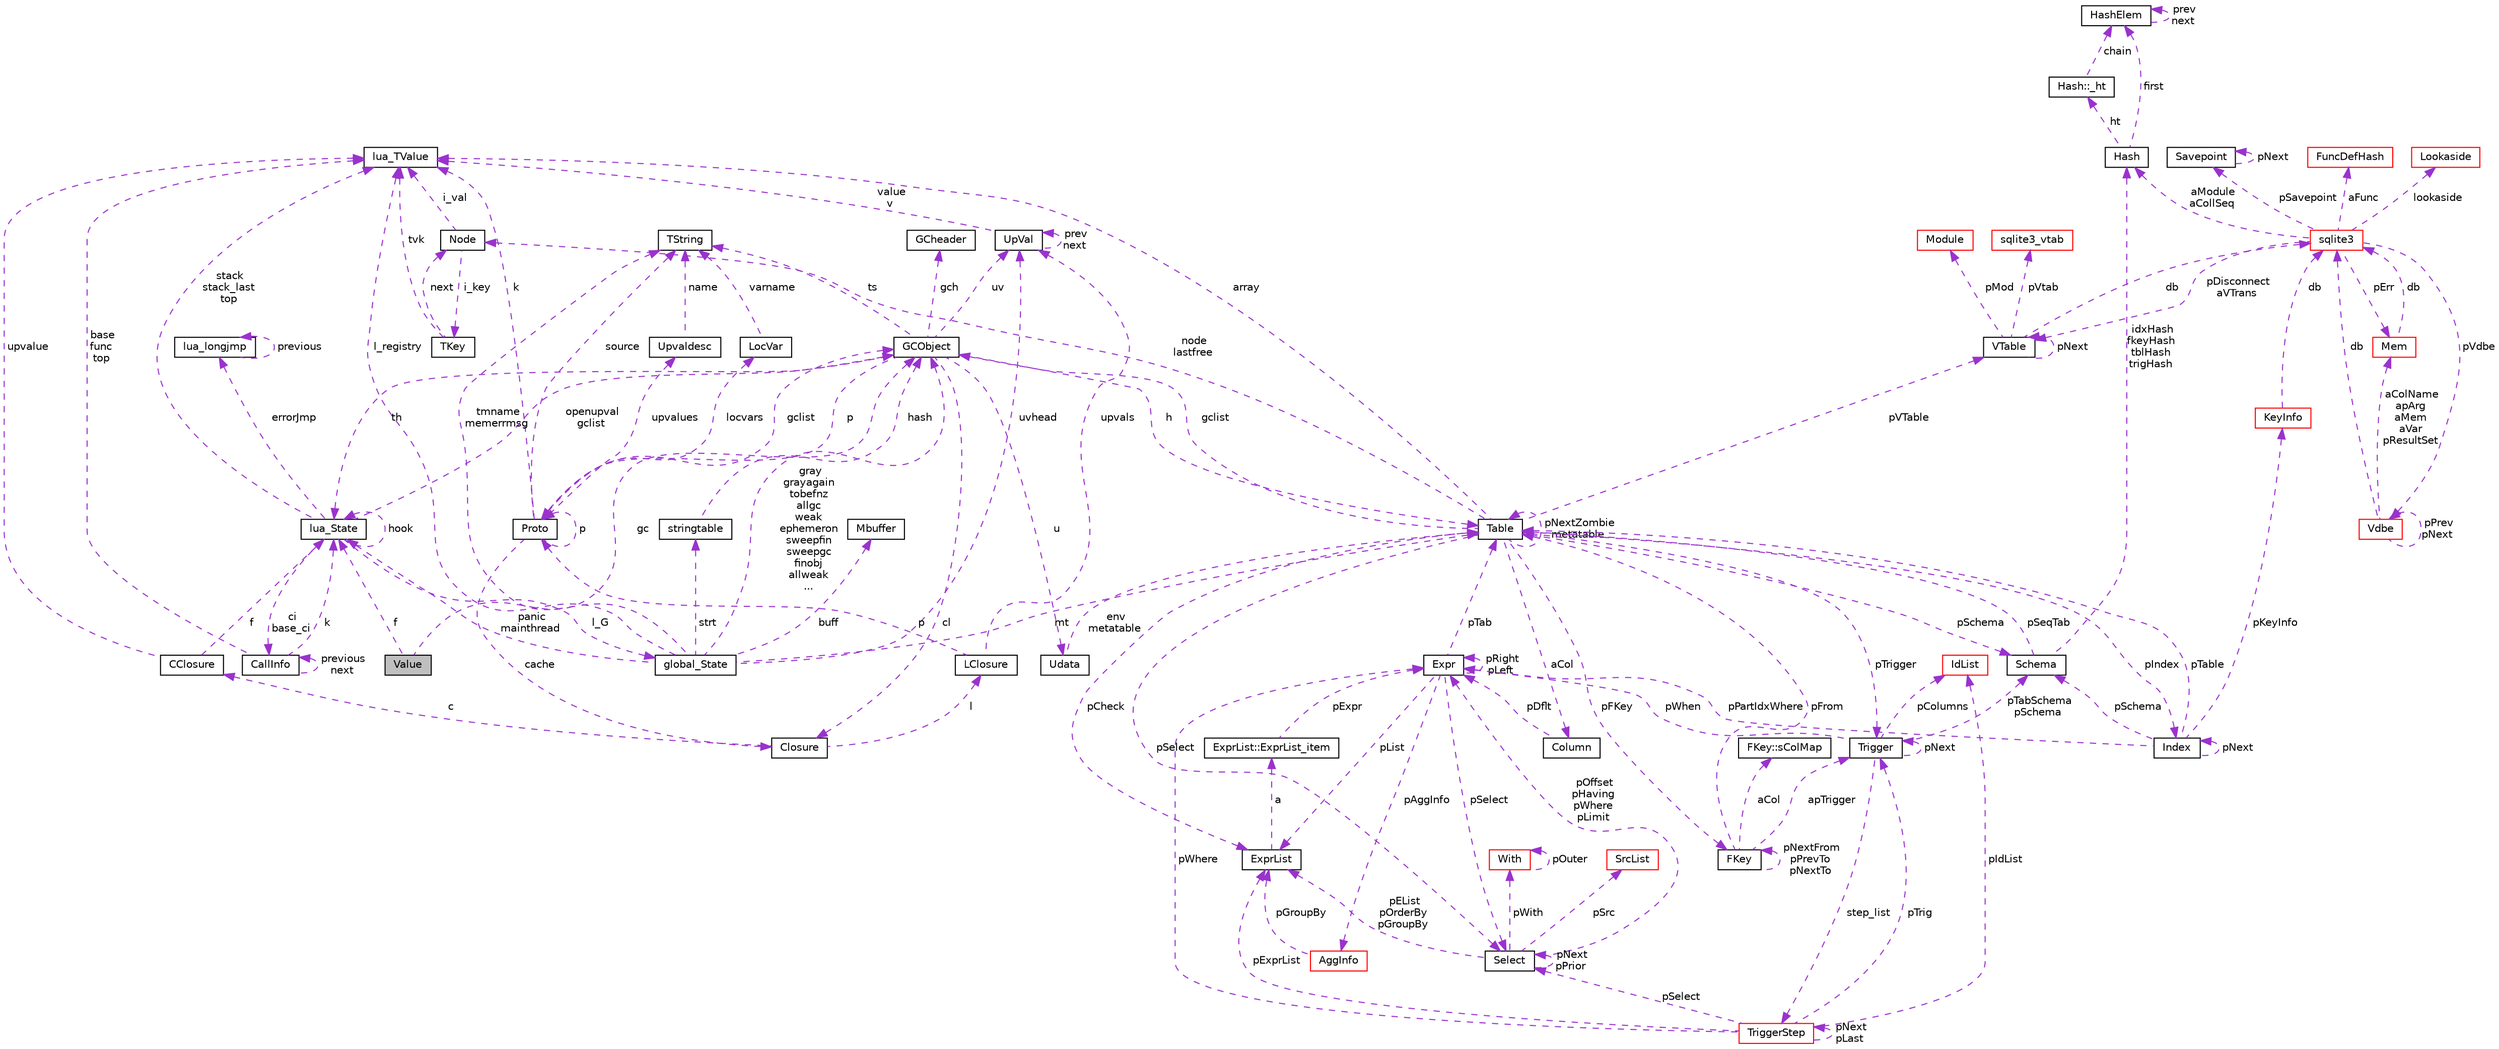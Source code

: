 digraph "Value"
{
  edge [fontname="Helvetica",fontsize="10",labelfontname="Helvetica",labelfontsize="10"];
  node [fontname="Helvetica",fontsize="10",shape=record];
  Node1 [label="Value",height=0.2,width=0.4,color="black", fillcolor="grey75", style="filled", fontcolor="black"];
  Node2 -> Node1 [dir="back",color="darkorchid3",fontsize="10",style="dashed",label=" gc" ,fontname="Helvetica"];
  Node2 [label="GCObject",height=0.2,width=0.4,color="black", fillcolor="white", style="filled",URL="$union_g_c_object.html"];
  Node3 -> Node2 [dir="back",color="darkorchid3",fontsize="10",style="dashed",label=" uv" ,fontname="Helvetica"];
  Node3 [label="UpVal",height=0.2,width=0.4,color="black", fillcolor="white", style="filled",URL="$struct_up_val.html"];
  Node3 -> Node3 [dir="back",color="darkorchid3",fontsize="10",style="dashed",label=" prev\nnext" ,fontname="Helvetica"];
  Node4 -> Node3 [dir="back",color="darkorchid3",fontsize="10",style="dashed",label=" value\nv" ,fontname="Helvetica"];
  Node4 [label="lua_TValue",height=0.2,width=0.4,color="black", fillcolor="white", style="filled",URL="$structlua___t_value.html"];
  Node5 -> Node2 [dir="back",color="darkorchid3",fontsize="10",style="dashed",label=" p" ,fontname="Helvetica"];
  Node5 [label="Proto",height=0.2,width=0.4,color="black", fillcolor="white", style="filled",URL="$struct_proto.html"];
  Node4 -> Node5 [dir="back",color="darkorchid3",fontsize="10",style="dashed",label=" k" ,fontname="Helvetica"];
  Node5 -> Node5 [dir="back",color="darkorchid3",fontsize="10",style="dashed",label=" p" ,fontname="Helvetica"];
  Node6 -> Node5 [dir="back",color="darkorchid3",fontsize="10",style="dashed",label=" locvars" ,fontname="Helvetica"];
  Node6 [label="LocVar",height=0.2,width=0.4,color="black", fillcolor="white", style="filled",URL="$struct_loc_var.html"];
  Node7 -> Node6 [dir="back",color="darkorchid3",fontsize="10",style="dashed",label=" varname" ,fontname="Helvetica"];
  Node7 [label="TString",height=0.2,width=0.4,color="black", fillcolor="white", style="filled",URL="$union_t_string.html"];
  Node7 -> Node5 [dir="back",color="darkorchid3",fontsize="10",style="dashed",label=" source" ,fontname="Helvetica"];
  Node8 -> Node5 [dir="back",color="darkorchid3",fontsize="10",style="dashed",label=" cache" ,fontname="Helvetica"];
  Node8 [label="Closure",height=0.2,width=0.4,color="black", fillcolor="white", style="filled",URL="$union_closure.html"];
  Node9 -> Node8 [dir="back",color="darkorchid3",fontsize="10",style="dashed",label=" c" ,fontname="Helvetica"];
  Node9 [label="CClosure",height=0.2,width=0.4,color="black", fillcolor="white", style="filled",URL="$struct_c_closure.html"];
  Node4 -> Node9 [dir="back",color="darkorchid3",fontsize="10",style="dashed",label=" upvalue" ,fontname="Helvetica"];
  Node10 -> Node9 [dir="back",color="darkorchid3",fontsize="10",style="dashed",label=" f" ,fontname="Helvetica"];
  Node10 [label="lua_State",height=0.2,width=0.4,color="black", fillcolor="white", style="filled",URL="$structlua___state.html"];
  Node4 -> Node10 [dir="back",color="darkorchid3",fontsize="10",style="dashed",label=" stack\nstack_last\ntop" ,fontname="Helvetica"];
  Node11 -> Node10 [dir="back",color="darkorchid3",fontsize="10",style="dashed",label=" errorJmp" ,fontname="Helvetica"];
  Node11 [label="lua_longjmp",height=0.2,width=0.4,color="black", fillcolor="white", style="filled",URL="$structlua__longjmp.html"];
  Node11 -> Node11 [dir="back",color="darkorchid3",fontsize="10",style="dashed",label=" previous" ,fontname="Helvetica"];
  Node12 -> Node10 [dir="back",color="darkorchid3",fontsize="10",style="dashed",label=" l_G" ,fontname="Helvetica"];
  Node12 [label="global_State",height=0.2,width=0.4,color="black", fillcolor="white", style="filled",URL="$structglobal___state.html"];
  Node3 -> Node12 [dir="back",color="darkorchid3",fontsize="10",style="dashed",label=" uvhead" ,fontname="Helvetica"];
  Node4 -> Node12 [dir="back",color="darkorchid3",fontsize="10",style="dashed",label=" l_registry" ,fontname="Helvetica"];
  Node13 -> Node12 [dir="back",color="darkorchid3",fontsize="10",style="dashed",label=" strt" ,fontname="Helvetica"];
  Node13 [label="stringtable",height=0.2,width=0.4,color="black", fillcolor="white", style="filled",URL="$structstringtable.html"];
  Node2 -> Node13 [dir="back",color="darkorchid3",fontsize="10",style="dashed",label=" hash" ,fontname="Helvetica"];
  Node7 -> Node12 [dir="back",color="darkorchid3",fontsize="10",style="dashed",label=" tmname\nmemerrmsg" ,fontname="Helvetica"];
  Node14 -> Node12 [dir="back",color="darkorchid3",fontsize="10",style="dashed",label=" mt" ,fontname="Helvetica"];
  Node14 [label="Table",height=0.2,width=0.4,color="black", fillcolor="white", style="filled",URL="$struct_table.html"];
  Node15 -> Node14 [dir="back",color="darkorchid3",fontsize="10",style="dashed",label=" node\nlastfree" ,fontname="Helvetica"];
  Node15 [label="Node",height=0.2,width=0.4,color="black", fillcolor="white", style="filled",URL="$struct_node.html"];
  Node4 -> Node15 [dir="back",color="darkorchid3",fontsize="10",style="dashed",label=" i_val" ,fontname="Helvetica"];
  Node16 -> Node15 [dir="back",color="darkorchid3",fontsize="10",style="dashed",label=" i_key" ,fontname="Helvetica"];
  Node16 [label="TKey",height=0.2,width=0.4,color="black", fillcolor="white", style="filled",URL="$union_t_key.html"];
  Node15 -> Node16 [dir="back",color="darkorchid3",fontsize="10",style="dashed",label=" next" ,fontname="Helvetica"];
  Node4 -> Node16 [dir="back",color="darkorchid3",fontsize="10",style="dashed",label=" tvk" ,fontname="Helvetica"];
  Node17 -> Node14 [dir="back",color="darkorchid3",fontsize="10",style="dashed",label=" pSchema" ,fontname="Helvetica"];
  Node17 [label="Schema",height=0.2,width=0.4,color="black", fillcolor="white", style="filled",URL="$struct_schema.html"];
  Node14 -> Node17 [dir="back",color="darkorchid3",fontsize="10",style="dashed",label=" pSeqTab" ,fontname="Helvetica"];
  Node18 -> Node17 [dir="back",color="darkorchid3",fontsize="10",style="dashed",label=" idxHash\nfkeyHash\ntblHash\ntrigHash" ,fontname="Helvetica"];
  Node18 [label="Hash",height=0.2,width=0.4,color="black", fillcolor="white", style="filled",URL="$struct_hash.html"];
  Node19 -> Node18 [dir="back",color="darkorchid3",fontsize="10",style="dashed",label=" ht" ,fontname="Helvetica"];
  Node19 [label="Hash::_ht",height=0.2,width=0.4,color="black", fillcolor="white", style="filled",URL="$struct_hash_1_1__ht.html"];
  Node20 -> Node19 [dir="back",color="darkorchid3",fontsize="10",style="dashed",label=" chain" ,fontname="Helvetica"];
  Node20 [label="HashElem",height=0.2,width=0.4,color="black", fillcolor="white", style="filled",URL="$struct_hash_elem.html"];
  Node20 -> Node20 [dir="back",color="darkorchid3",fontsize="10",style="dashed",label=" prev\nnext" ,fontname="Helvetica"];
  Node20 -> Node18 [dir="back",color="darkorchid3",fontsize="10",style="dashed",label=" first" ,fontname="Helvetica"];
  Node4 -> Node14 [dir="back",color="darkorchid3",fontsize="10",style="dashed",label=" array" ,fontname="Helvetica"];
  Node21 -> Node14 [dir="back",color="darkorchid3",fontsize="10",style="dashed",label=" aCol" ,fontname="Helvetica"];
  Node21 [label="Column",height=0.2,width=0.4,color="black", fillcolor="white", style="filled",URL="$struct_column.html"];
  Node22 -> Node21 [dir="back",color="darkorchid3",fontsize="10",style="dashed",label=" pDflt" ,fontname="Helvetica"];
  Node22 [label="Expr",height=0.2,width=0.4,color="black", fillcolor="white", style="filled",URL="$struct_expr.html"];
  Node23 -> Node22 [dir="back",color="darkorchid3",fontsize="10",style="dashed",label=" pAggInfo" ,fontname="Helvetica"];
  Node23 [label="AggInfo",height=0.2,width=0.4,color="red", fillcolor="white", style="filled",URL="$struct_agg_info.html"];
  Node24 -> Node23 [dir="back",color="darkorchid3",fontsize="10",style="dashed",label=" pGroupBy" ,fontname="Helvetica"];
  Node24 [label="ExprList",height=0.2,width=0.4,color="black", fillcolor="white", style="filled",URL="$struct_expr_list.html"];
  Node25 -> Node24 [dir="back",color="darkorchid3",fontsize="10",style="dashed",label=" a" ,fontname="Helvetica"];
  Node25 [label="ExprList::ExprList_item",height=0.2,width=0.4,color="black", fillcolor="white", style="filled",URL="$struct_expr_list_1_1_expr_list__item.html"];
  Node22 -> Node25 [dir="back",color="darkorchid3",fontsize="10",style="dashed",label=" pExpr" ,fontname="Helvetica"];
  Node22 -> Node22 [dir="back",color="darkorchid3",fontsize="10",style="dashed",label=" pRight\npLeft" ,fontname="Helvetica"];
  Node14 -> Node22 [dir="back",color="darkorchid3",fontsize="10",style="dashed",label=" pTab" ,fontname="Helvetica"];
  Node26 -> Node22 [dir="back",color="darkorchid3",fontsize="10",style="dashed",label=" pSelect" ,fontname="Helvetica"];
  Node26 [label="Select",height=0.2,width=0.4,color="black", fillcolor="white", style="filled",URL="$struct_select.html"];
  Node22 -> Node26 [dir="back",color="darkorchid3",fontsize="10",style="dashed",label=" pOffset\npHaving\npWhere\npLimit" ,fontname="Helvetica"];
  Node27 -> Node26 [dir="back",color="darkorchid3",fontsize="10",style="dashed",label=" pWith" ,fontname="Helvetica"];
  Node27 [label="With",height=0.2,width=0.4,color="red", fillcolor="white", style="filled",URL="$struct_with.html"];
  Node27 -> Node27 [dir="back",color="darkorchid3",fontsize="10",style="dashed",label=" pOuter" ,fontname="Helvetica"];
  Node26 -> Node26 [dir="back",color="darkorchid3",fontsize="10",style="dashed",label=" pNext\npPrior" ,fontname="Helvetica"];
  Node28 -> Node26 [dir="back",color="darkorchid3",fontsize="10",style="dashed",label=" pSrc" ,fontname="Helvetica"];
  Node28 [label="SrcList",height=0.2,width=0.4,color="red", fillcolor="white", style="filled",URL="$struct_src_list.html"];
  Node24 -> Node26 [dir="back",color="darkorchid3",fontsize="10",style="dashed",label=" pEList\npOrderBy\npGroupBy" ,fontname="Helvetica"];
  Node24 -> Node22 [dir="back",color="darkorchid3",fontsize="10",style="dashed",label=" pList" ,fontname="Helvetica"];
  Node29 -> Node14 [dir="back",color="darkorchid3",fontsize="10",style="dashed",label=" pFKey" ,fontname="Helvetica"];
  Node29 [label="FKey",height=0.2,width=0.4,color="black", fillcolor="white", style="filled",URL="$struct_f_key.html"];
  Node30 -> Node29 [dir="back",color="darkorchid3",fontsize="10",style="dashed",label=" aCol" ,fontname="Helvetica"];
  Node30 [label="FKey::sColMap",height=0.2,width=0.4,color="black", fillcolor="white", style="filled",URL="$struct_f_key_1_1s_col_map.html"];
  Node29 -> Node29 [dir="back",color="darkorchid3",fontsize="10",style="dashed",label=" pNextFrom\npPrevTo\npNextTo" ,fontname="Helvetica"];
  Node14 -> Node29 [dir="back",color="darkorchid3",fontsize="10",style="dashed",label=" pFrom" ,fontname="Helvetica"];
  Node31 -> Node29 [dir="back",color="darkorchid3",fontsize="10",style="dashed",label=" apTrigger" ,fontname="Helvetica"];
  Node31 [label="Trigger",height=0.2,width=0.4,color="black", fillcolor="white", style="filled",URL="$struct_trigger.html"];
  Node32 -> Node31 [dir="back",color="darkorchid3",fontsize="10",style="dashed",label=" step_list" ,fontname="Helvetica"];
  Node32 [label="TriggerStep",height=0.2,width=0.4,color="red", fillcolor="white", style="filled",URL="$struct_trigger_step.html"];
  Node32 -> Node32 [dir="back",color="darkorchid3",fontsize="10",style="dashed",label=" pNext\npLast" ,fontname="Helvetica"];
  Node22 -> Node32 [dir="back",color="darkorchid3",fontsize="10",style="dashed",label=" pWhere" ,fontname="Helvetica"];
  Node33 -> Node32 [dir="back",color="darkorchid3",fontsize="10",style="dashed",label=" pIdList" ,fontname="Helvetica"];
  Node33 [label="IdList",height=0.2,width=0.4,color="red", fillcolor="white", style="filled",URL="$struct_id_list.html"];
  Node26 -> Node32 [dir="back",color="darkorchid3",fontsize="10",style="dashed",label=" pSelect" ,fontname="Helvetica"];
  Node31 -> Node32 [dir="back",color="darkorchid3",fontsize="10",style="dashed",label=" pTrig" ,fontname="Helvetica"];
  Node24 -> Node32 [dir="back",color="darkorchid3",fontsize="10",style="dashed",label=" pExprList" ,fontname="Helvetica"];
  Node17 -> Node31 [dir="back",color="darkorchid3",fontsize="10",style="dashed",label=" pTabSchema\npSchema" ,fontname="Helvetica"];
  Node22 -> Node31 [dir="back",color="darkorchid3",fontsize="10",style="dashed",label=" pWhen" ,fontname="Helvetica"];
  Node33 -> Node31 [dir="back",color="darkorchid3",fontsize="10",style="dashed",label=" pColumns" ,fontname="Helvetica"];
  Node31 -> Node31 [dir="back",color="darkorchid3",fontsize="10",style="dashed",label=" pNext" ,fontname="Helvetica"];
  Node34 -> Node14 [dir="back",color="darkorchid3",fontsize="10",style="dashed",label=" pVTable" ,fontname="Helvetica"];
  Node34 [label="VTable",height=0.2,width=0.4,color="black", fillcolor="white", style="filled",URL="$struct_v_table.html"];
  Node35 -> Node34 [dir="back",color="darkorchid3",fontsize="10",style="dashed",label=" db" ,fontname="Helvetica"];
  Node35 [label="sqlite3",height=0.2,width=0.4,color="red", fillcolor="white", style="filled",URL="$structsqlite3.html"];
  Node36 -> Node35 [dir="back",color="darkorchid3",fontsize="10",style="dashed",label=" pErr" ,fontname="Helvetica"];
  Node36 [label="Mem",height=0.2,width=0.4,color="red", fillcolor="white", style="filled",URL="$struct_mem.html"];
  Node35 -> Node36 [dir="back",color="darkorchid3",fontsize="10",style="dashed",label=" db" ,fontname="Helvetica"];
  Node37 -> Node35 [dir="back",color="darkorchid3",fontsize="10",style="dashed",label=" pVdbe" ,fontname="Helvetica"];
  Node37 [label="Vdbe",height=0.2,width=0.4,color="red", fillcolor="white", style="filled",URL="$struct_vdbe.html"];
  Node37 -> Node37 [dir="back",color="darkorchid3",fontsize="10",style="dashed",label=" pPrev\npNext" ,fontname="Helvetica"];
  Node36 -> Node37 [dir="back",color="darkorchid3",fontsize="10",style="dashed",label=" aColName\napArg\naMem\naVar\npResultSet" ,fontname="Helvetica"];
  Node35 -> Node37 [dir="back",color="darkorchid3",fontsize="10",style="dashed",label=" db" ,fontname="Helvetica"];
  Node38 -> Node35 [dir="back",color="darkorchid3",fontsize="10",style="dashed",label=" pSavepoint" ,fontname="Helvetica"];
  Node38 [label="Savepoint",height=0.2,width=0.4,color="black", fillcolor="white", style="filled",URL="$struct_savepoint.html"];
  Node38 -> Node38 [dir="back",color="darkorchid3",fontsize="10",style="dashed",label=" pNext" ,fontname="Helvetica"];
  Node39 -> Node35 [dir="back",color="darkorchid3",fontsize="10",style="dashed",label=" aFunc" ,fontname="Helvetica"];
  Node39 [label="FuncDefHash",height=0.2,width=0.4,color="red", fillcolor="white", style="filled",URL="$struct_func_def_hash.html"];
  Node40 -> Node35 [dir="back",color="darkorchid3",fontsize="10",style="dashed",label=" lookaside" ,fontname="Helvetica"];
  Node40 [label="Lookaside",height=0.2,width=0.4,color="red", fillcolor="white", style="filled",URL="$struct_lookaside.html"];
  Node34 -> Node35 [dir="back",color="darkorchid3",fontsize="10",style="dashed",label=" pDisconnect\naVTrans" ,fontname="Helvetica"];
  Node18 -> Node35 [dir="back",color="darkorchid3",fontsize="10",style="dashed",label=" aModule\naCollSeq" ,fontname="Helvetica"];
  Node34 -> Node34 [dir="back",color="darkorchid3",fontsize="10",style="dashed",label=" pNext" ,fontname="Helvetica"];
  Node41 -> Node34 [dir="back",color="darkorchid3",fontsize="10",style="dashed",label=" pMod" ,fontname="Helvetica"];
  Node41 [label="Module",height=0.2,width=0.4,color="red", fillcolor="white", style="filled",URL="$struct_module.html"];
  Node42 -> Node34 [dir="back",color="darkorchid3",fontsize="10",style="dashed",label=" pVtab" ,fontname="Helvetica"];
  Node42 [label="sqlite3_vtab",height=0.2,width=0.4,color="red", fillcolor="white", style="filled",URL="$structsqlite3__vtab.html"];
  Node14 -> Node14 [dir="back",color="darkorchid3",fontsize="10",style="dashed",label=" pNextZombie\nmetatable" ,fontname="Helvetica"];
  Node31 -> Node14 [dir="back",color="darkorchid3",fontsize="10",style="dashed",label=" pTrigger" ,fontname="Helvetica"];
  Node26 -> Node14 [dir="back",color="darkorchid3",fontsize="10",style="dashed",label=" pSelect" ,fontname="Helvetica"];
  Node2 -> Node14 [dir="back",color="darkorchid3",fontsize="10",style="dashed",label=" gclist" ,fontname="Helvetica"];
  Node24 -> Node14 [dir="back",color="darkorchid3",fontsize="10",style="dashed",label=" pCheck" ,fontname="Helvetica"];
  Node43 -> Node14 [dir="back",color="darkorchid3",fontsize="10",style="dashed",label=" pIndex" ,fontname="Helvetica"];
  Node43 [label="Index",height=0.2,width=0.4,color="black", fillcolor="white", style="filled",URL="$struct_index.html"];
  Node17 -> Node43 [dir="back",color="darkorchid3",fontsize="10",style="dashed",label=" pSchema" ,fontname="Helvetica"];
  Node22 -> Node43 [dir="back",color="darkorchid3",fontsize="10",style="dashed",label=" pPartIdxWhere" ,fontname="Helvetica"];
  Node14 -> Node43 [dir="back",color="darkorchid3",fontsize="10",style="dashed",label=" pTable" ,fontname="Helvetica"];
  Node44 -> Node43 [dir="back",color="darkorchid3",fontsize="10",style="dashed",label=" pKeyInfo" ,fontname="Helvetica"];
  Node44 [label="KeyInfo",height=0.2,width=0.4,color="red", fillcolor="white", style="filled",URL="$struct_key_info.html"];
  Node35 -> Node44 [dir="back",color="darkorchid3",fontsize="10",style="dashed",label=" db" ,fontname="Helvetica"];
  Node43 -> Node43 [dir="back",color="darkorchid3",fontsize="10",style="dashed",label=" pNext" ,fontname="Helvetica"];
  Node2 -> Node12 [dir="back",color="darkorchid3",fontsize="10",style="dashed",label=" gray\ngrayagain\ntobefnz\nallgc\nweak\nephemeron\nsweepfin\nsweepgc\nfinobj\nallweak\n..." ,fontname="Helvetica"];
  Node10 -> Node12 [dir="back",color="darkorchid3",fontsize="10",style="dashed",label=" panic\nmainthread" ,fontname="Helvetica"];
  Node45 -> Node12 [dir="back",color="darkorchid3",fontsize="10",style="dashed",label=" buff" ,fontname="Helvetica"];
  Node45 [label="Mbuffer",height=0.2,width=0.4,color="black", fillcolor="white", style="filled",URL="$struct_mbuffer.html"];
  Node2 -> Node10 [dir="back",color="darkorchid3",fontsize="10",style="dashed",label=" openupval\ngclist" ,fontname="Helvetica"];
  Node10 -> Node10 [dir="back",color="darkorchid3",fontsize="10",style="dashed",label=" hook" ,fontname="Helvetica"];
  Node46 -> Node10 [dir="back",color="darkorchid3",fontsize="10",style="dashed",label=" ci\nbase_ci" ,fontname="Helvetica"];
  Node46 [label="CallInfo",height=0.2,width=0.4,color="black", fillcolor="white", style="filled",URL="$struct_call_info.html"];
  Node4 -> Node46 [dir="back",color="darkorchid3",fontsize="10",style="dashed",label=" base\nfunc\ntop" ,fontname="Helvetica"];
  Node10 -> Node46 [dir="back",color="darkorchid3",fontsize="10",style="dashed",label=" k" ,fontname="Helvetica"];
  Node46 -> Node46 [dir="back",color="darkorchid3",fontsize="10",style="dashed",label=" previous\nnext" ,fontname="Helvetica"];
  Node47 -> Node8 [dir="back",color="darkorchid3",fontsize="10",style="dashed",label=" l" ,fontname="Helvetica"];
  Node47 [label="LClosure",height=0.2,width=0.4,color="black", fillcolor="white", style="filled",URL="$struct_l_closure.html"];
  Node3 -> Node47 [dir="back",color="darkorchid3",fontsize="10",style="dashed",label=" upvals" ,fontname="Helvetica"];
  Node5 -> Node47 [dir="back",color="darkorchid3",fontsize="10",style="dashed",label=" p" ,fontname="Helvetica"];
  Node2 -> Node5 [dir="back",color="darkorchid3",fontsize="10",style="dashed",label=" gclist" ,fontname="Helvetica"];
  Node48 -> Node5 [dir="back",color="darkorchid3",fontsize="10",style="dashed",label=" upvalues" ,fontname="Helvetica"];
  Node48 [label="Upvaldesc",height=0.2,width=0.4,color="black", fillcolor="white", style="filled",URL="$struct_upvaldesc.html"];
  Node7 -> Node48 [dir="back",color="darkorchid3",fontsize="10",style="dashed",label=" name" ,fontname="Helvetica"];
  Node7 -> Node2 [dir="back",color="darkorchid3",fontsize="10",style="dashed",label=" ts" ,fontname="Helvetica"];
  Node8 -> Node2 [dir="back",color="darkorchid3",fontsize="10",style="dashed",label=" cl" ,fontname="Helvetica"];
  Node49 -> Node2 [dir="back",color="darkorchid3",fontsize="10",style="dashed",label=" gch" ,fontname="Helvetica"];
  Node49 [label="GCheader",height=0.2,width=0.4,color="black", fillcolor="white", style="filled",URL="$struct_g_cheader.html"];
  Node14 -> Node2 [dir="back",color="darkorchid3",fontsize="10",style="dashed",label=" h" ,fontname="Helvetica"];
  Node50 -> Node2 [dir="back",color="darkorchid3",fontsize="10",style="dashed",label=" u" ,fontname="Helvetica"];
  Node50 [label="Udata",height=0.2,width=0.4,color="black", fillcolor="white", style="filled",URL="$union_udata.html"];
  Node14 -> Node50 [dir="back",color="darkorchid3",fontsize="10",style="dashed",label=" env\nmetatable" ,fontname="Helvetica"];
  Node10 -> Node2 [dir="back",color="darkorchid3",fontsize="10",style="dashed",label=" th" ,fontname="Helvetica"];
  Node10 -> Node1 [dir="back",color="darkorchid3",fontsize="10",style="dashed",label=" f" ,fontname="Helvetica"];
}
